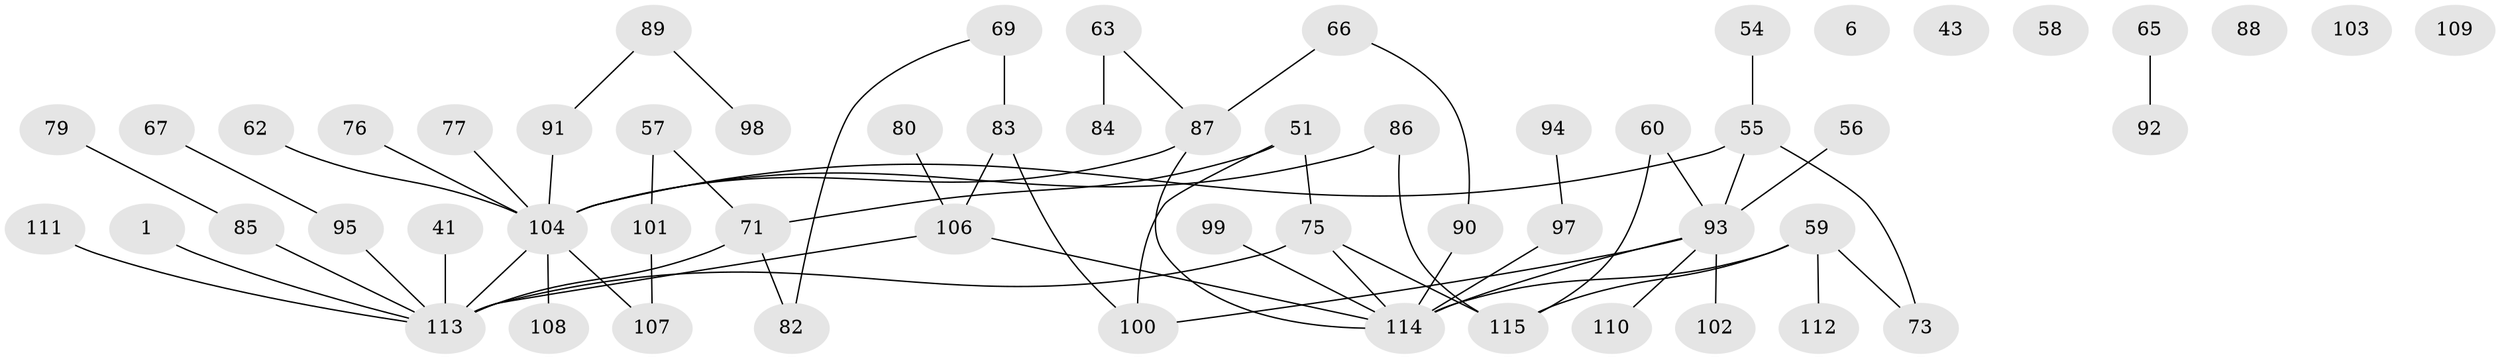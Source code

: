 // original degree distribution, {1: 0.2782608695652174, 4: 0.0782608695652174, 2: 0.33043478260869563, 0: 0.043478260869565216, 3: 0.1826086956521739, 5: 0.043478260869565216, 6: 0.043478260869565216}
// Generated by graph-tools (version 1.1) at 2025/40/03/09/25 04:40:21]
// undirected, 57 vertices, 62 edges
graph export_dot {
graph [start="1"]
  node [color=gray90,style=filled];
  1;
  6;
  41 [super="+12"];
  43;
  51;
  54;
  55;
  56;
  57 [super="+25"];
  58;
  59;
  60;
  62;
  63 [super="+19"];
  65;
  66;
  67 [super="+30"];
  69 [super="+4+13+68"];
  71 [super="+31"];
  73 [super="+3"];
  75 [super="+23"];
  76;
  77;
  79;
  80;
  82 [super="+72"];
  83 [super="+26+74+78"];
  84 [super="+48"];
  85 [super="+24"];
  86;
  87 [super="+36"];
  88 [super="+53"];
  89 [super="+21+35"];
  90;
  91;
  92;
  93 [super="+2+16+18"];
  94;
  95;
  97;
  98 [super="+45"];
  99 [super="+50"];
  100 [super="+34"];
  101;
  102;
  103;
  104 [super="+14+64+96"];
  106 [super="+61"];
  107;
  108;
  109;
  110 [super="+42"];
  111 [super="+28"];
  112;
  113 [super="+70+81"];
  114 [super="+27+105"];
  115 [super="+29"];
  1 -- 113;
  41 -- 113;
  51 -- 71 [weight=2];
  51 -- 75 [weight=2];
  51 -- 100;
  54 -- 55;
  55 -- 73;
  55 -- 93;
  55 -- 104;
  56 -- 93;
  57 -- 101;
  57 -- 71;
  59 -- 112;
  59 -- 114;
  59 -- 73;
  59 -- 115;
  60 -- 93;
  60 -- 115;
  62 -- 104;
  63 -- 84;
  63 -- 87;
  65 -- 92;
  66 -- 87;
  66 -- 90;
  67 -- 95;
  69 -- 83 [weight=3];
  69 -- 82;
  71 -- 113 [weight=3];
  71 -- 82;
  75 -- 113;
  75 -- 114;
  75 -- 115;
  76 -- 104;
  77 -- 104;
  79 -- 85;
  80 -- 106;
  83 -- 106 [weight=2];
  83 -- 100;
  85 -- 113 [weight=2];
  86 -- 115;
  86 -- 104;
  87 -- 114;
  87 -- 104;
  89 -- 91;
  89 -- 98;
  90 -- 114;
  91 -- 104;
  93 -- 100;
  93 -- 110;
  93 -- 102;
  93 -- 114 [weight=2];
  94 -- 97;
  95 -- 113;
  97 -- 114;
  99 -- 114;
  101 -- 107;
  104 -- 113 [weight=3];
  104 -- 108;
  104 -- 107;
  106 -- 113;
  106 -- 114;
  111 -- 113;
}
